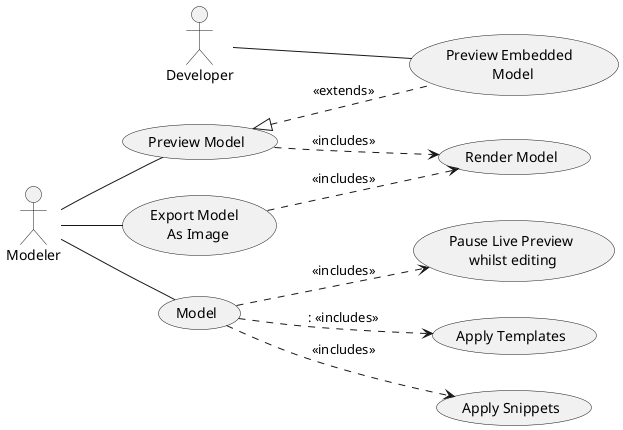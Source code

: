 @startuml
left to right direction
(Preview Model) as PM
(Preview Embedded \n Model) as PEM
(Export Model \n As Image) as EM
(Render Model) as RM
(Pause Live Preview\n whilst editing) as PLP
:Modeler: -- PM
:Modeler: -- (Model)
:Modeler: -- EM
PM ..> RM: <<includes>>
EM ..> RM: <<includes>>

(Model) ..> (Apply Templates): : <<includes>>
(Model) ..> (Apply Snippets): <<includes>>

(Model) ..> PLP : <<includes>>

:Developer: -- PEM
PEM .up.|> PM : <<extends>>
@enduml
